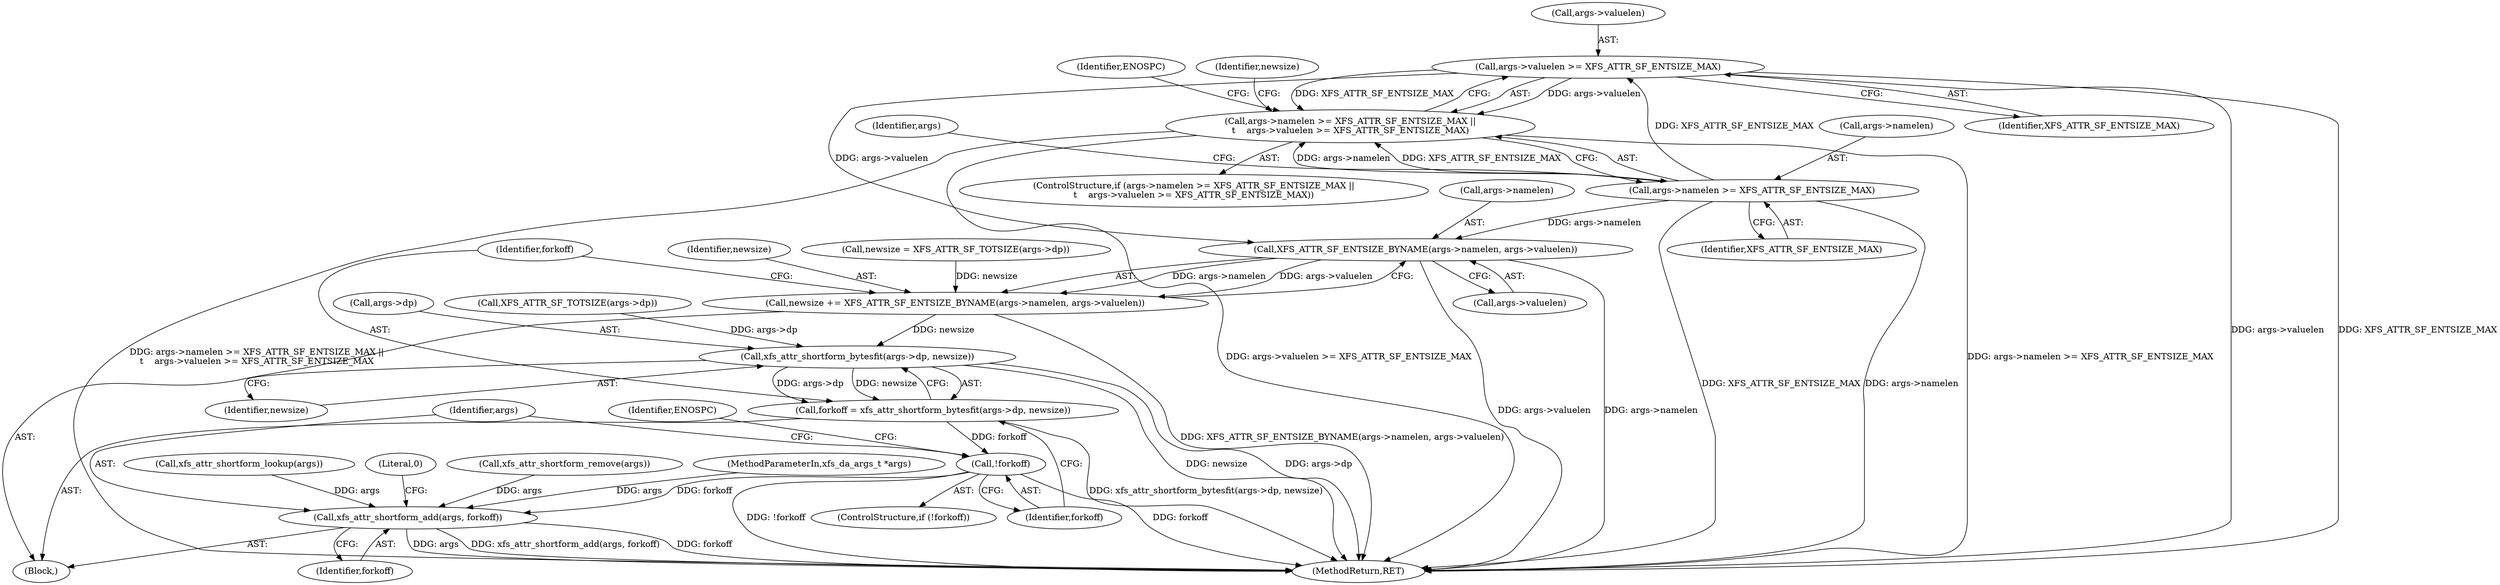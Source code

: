 digraph "0_linux_7b38460dc8e4eafba06c78f8e37099d3b34d473c@pointer" {
"1000156" [label="(Call,args->valuelen >= XFS_ATTR_SF_ENTSIZE_MAX)"];
"1000151" [label="(Call,args->namelen >= XFS_ATTR_SF_ENTSIZE_MAX)"];
"1000150" [label="(Call,args->namelen >= XFS_ATTR_SF_ENTSIZE_MAX ||\n\t    args->valuelen >= XFS_ATTR_SF_ENTSIZE_MAX)"];
"1000172" [label="(Call,XFS_ATTR_SF_ENTSIZE_BYNAME(args->namelen, args->valuelen))"];
"1000170" [label="(Call,newsize += XFS_ATTR_SF_ENTSIZE_BYNAME(args->namelen, args->valuelen))"];
"1000181" [label="(Call,xfs_attr_shortform_bytesfit(args->dp, newsize))"];
"1000179" [label="(Call,forkoff = xfs_attr_shortform_bytesfit(args->dp, newsize))"];
"1000187" [label="(Call,!forkoff)"];
"1000192" [label="(Call,xfs_attr_shortform_add(args, forkoff))"];
"1000102" [label="(Block,)"];
"1000170" [label="(Call,newsize += XFS_ATTR_SF_ENTSIZE_BYNAME(args->namelen, args->valuelen))"];
"1000182" [label="(Call,args->dp)"];
"1000179" [label="(Call,forkoff = xfs_attr_shortform_bytesfit(args->dp, newsize))"];
"1000163" [label="(Identifier,ENOSPC)"];
"1000101" [label="(MethodParameterIn,xfs_da_args_t *args)"];
"1000151" [label="(Call,args->namelen >= XFS_ATTR_SF_ENTSIZE_MAX)"];
"1000157" [label="(Call,args->valuelen)"];
"1000197" [label="(MethodReturn,RET)"];
"1000110" [label="(Call,xfs_attr_shortform_lookup(args))"];
"1000180" [label="(Identifier,forkoff)"];
"1000194" [label="(Identifier,forkoff)"];
"1000166" [label="(Call,XFS_ATTR_SF_TOTSIZE(args->dp))"];
"1000196" [label="(Literal,0)"];
"1000193" [label="(Identifier,args)"];
"1000173" [label="(Call,args->namelen)"];
"1000191" [label="(Identifier,ENOSPC)"];
"1000186" [label="(ControlStructure,if (!forkoff))"];
"1000156" [label="(Call,args->valuelen >= XFS_ATTR_SF_ENTSIZE_MAX)"];
"1000176" [label="(Call,args->valuelen)"];
"1000150" [label="(Call,args->namelen >= XFS_ATTR_SF_ENTSIZE_MAX ||\n\t    args->valuelen >= XFS_ATTR_SF_ENTSIZE_MAX)"];
"1000152" [label="(Call,args->namelen)"];
"1000187" [label="(Call,!forkoff)"];
"1000165" [label="(Identifier,newsize)"];
"1000149" [label="(ControlStructure,if (args->namelen >= XFS_ATTR_SF_ENTSIZE_MAX ||\n\t    args->valuelen >= XFS_ATTR_SF_ENTSIZE_MAX))"];
"1000172" [label="(Call,XFS_ATTR_SF_ENTSIZE_BYNAME(args->namelen, args->valuelen))"];
"1000192" [label="(Call,xfs_attr_shortform_add(args, forkoff))"];
"1000158" [label="(Identifier,args)"];
"1000185" [label="(Identifier,newsize)"];
"1000181" [label="(Call,xfs_attr_shortform_bytesfit(args->dp, newsize))"];
"1000155" [label="(Identifier,XFS_ATTR_SF_ENTSIZE_MAX)"];
"1000171" [label="(Identifier,newsize)"];
"1000164" [label="(Call,newsize = XFS_ATTR_SF_TOTSIZE(args->dp))"];
"1000160" [label="(Identifier,XFS_ATTR_SF_ENTSIZE_MAX)"];
"1000143" [label="(Call,xfs_attr_shortform_remove(args))"];
"1000188" [label="(Identifier,forkoff)"];
"1000156" -> "1000150"  [label="AST: "];
"1000156" -> "1000160"  [label="CFG: "];
"1000157" -> "1000156"  [label="AST: "];
"1000160" -> "1000156"  [label="AST: "];
"1000150" -> "1000156"  [label="CFG: "];
"1000156" -> "1000197"  [label="DDG: args->valuelen"];
"1000156" -> "1000197"  [label="DDG: XFS_ATTR_SF_ENTSIZE_MAX"];
"1000156" -> "1000150"  [label="DDG: args->valuelen"];
"1000156" -> "1000150"  [label="DDG: XFS_ATTR_SF_ENTSIZE_MAX"];
"1000151" -> "1000156"  [label="DDG: XFS_ATTR_SF_ENTSIZE_MAX"];
"1000156" -> "1000172"  [label="DDG: args->valuelen"];
"1000151" -> "1000150"  [label="AST: "];
"1000151" -> "1000155"  [label="CFG: "];
"1000152" -> "1000151"  [label="AST: "];
"1000155" -> "1000151"  [label="AST: "];
"1000158" -> "1000151"  [label="CFG: "];
"1000150" -> "1000151"  [label="CFG: "];
"1000151" -> "1000197"  [label="DDG: args->namelen"];
"1000151" -> "1000197"  [label="DDG: XFS_ATTR_SF_ENTSIZE_MAX"];
"1000151" -> "1000150"  [label="DDG: args->namelen"];
"1000151" -> "1000150"  [label="DDG: XFS_ATTR_SF_ENTSIZE_MAX"];
"1000151" -> "1000172"  [label="DDG: args->namelen"];
"1000150" -> "1000149"  [label="AST: "];
"1000163" -> "1000150"  [label="CFG: "];
"1000165" -> "1000150"  [label="CFG: "];
"1000150" -> "1000197"  [label="DDG: args->namelen >= XFS_ATTR_SF_ENTSIZE_MAX"];
"1000150" -> "1000197"  [label="DDG: args->namelen >= XFS_ATTR_SF_ENTSIZE_MAX ||\n\t    args->valuelen >= XFS_ATTR_SF_ENTSIZE_MAX"];
"1000150" -> "1000197"  [label="DDG: args->valuelen >= XFS_ATTR_SF_ENTSIZE_MAX"];
"1000172" -> "1000170"  [label="AST: "];
"1000172" -> "1000176"  [label="CFG: "];
"1000173" -> "1000172"  [label="AST: "];
"1000176" -> "1000172"  [label="AST: "];
"1000170" -> "1000172"  [label="CFG: "];
"1000172" -> "1000197"  [label="DDG: args->valuelen"];
"1000172" -> "1000197"  [label="DDG: args->namelen"];
"1000172" -> "1000170"  [label="DDG: args->namelen"];
"1000172" -> "1000170"  [label="DDG: args->valuelen"];
"1000170" -> "1000102"  [label="AST: "];
"1000171" -> "1000170"  [label="AST: "];
"1000180" -> "1000170"  [label="CFG: "];
"1000170" -> "1000197"  [label="DDG: XFS_ATTR_SF_ENTSIZE_BYNAME(args->namelen, args->valuelen)"];
"1000164" -> "1000170"  [label="DDG: newsize"];
"1000170" -> "1000181"  [label="DDG: newsize"];
"1000181" -> "1000179"  [label="AST: "];
"1000181" -> "1000185"  [label="CFG: "];
"1000182" -> "1000181"  [label="AST: "];
"1000185" -> "1000181"  [label="AST: "];
"1000179" -> "1000181"  [label="CFG: "];
"1000181" -> "1000197"  [label="DDG: newsize"];
"1000181" -> "1000197"  [label="DDG: args->dp"];
"1000181" -> "1000179"  [label="DDG: args->dp"];
"1000181" -> "1000179"  [label="DDG: newsize"];
"1000166" -> "1000181"  [label="DDG: args->dp"];
"1000179" -> "1000102"  [label="AST: "];
"1000180" -> "1000179"  [label="AST: "];
"1000188" -> "1000179"  [label="CFG: "];
"1000179" -> "1000197"  [label="DDG: xfs_attr_shortform_bytesfit(args->dp, newsize)"];
"1000179" -> "1000187"  [label="DDG: forkoff"];
"1000187" -> "1000186"  [label="AST: "];
"1000187" -> "1000188"  [label="CFG: "];
"1000188" -> "1000187"  [label="AST: "];
"1000191" -> "1000187"  [label="CFG: "];
"1000193" -> "1000187"  [label="CFG: "];
"1000187" -> "1000197"  [label="DDG: forkoff"];
"1000187" -> "1000197"  [label="DDG: !forkoff"];
"1000187" -> "1000192"  [label="DDG: forkoff"];
"1000192" -> "1000102"  [label="AST: "];
"1000192" -> "1000194"  [label="CFG: "];
"1000193" -> "1000192"  [label="AST: "];
"1000194" -> "1000192"  [label="AST: "];
"1000196" -> "1000192"  [label="CFG: "];
"1000192" -> "1000197"  [label="DDG: forkoff"];
"1000192" -> "1000197"  [label="DDG: args"];
"1000192" -> "1000197"  [label="DDG: xfs_attr_shortform_add(args, forkoff)"];
"1000143" -> "1000192"  [label="DDG: args"];
"1000110" -> "1000192"  [label="DDG: args"];
"1000101" -> "1000192"  [label="DDG: args"];
}
